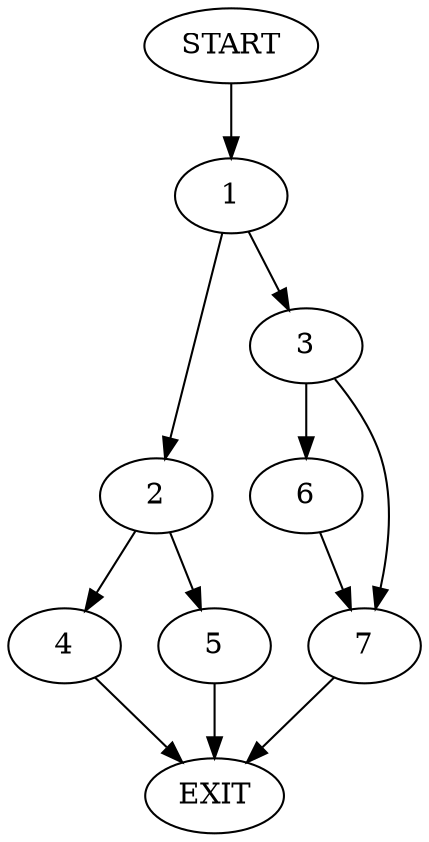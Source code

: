 digraph {
0 [label="START"]
8 [label="EXIT"]
0 -> 1
1 -> 2
1 -> 3
2 -> 4
2 -> 5
3 -> 6
3 -> 7
7 -> 8
6 -> 7
5 -> 8
4 -> 8
}
